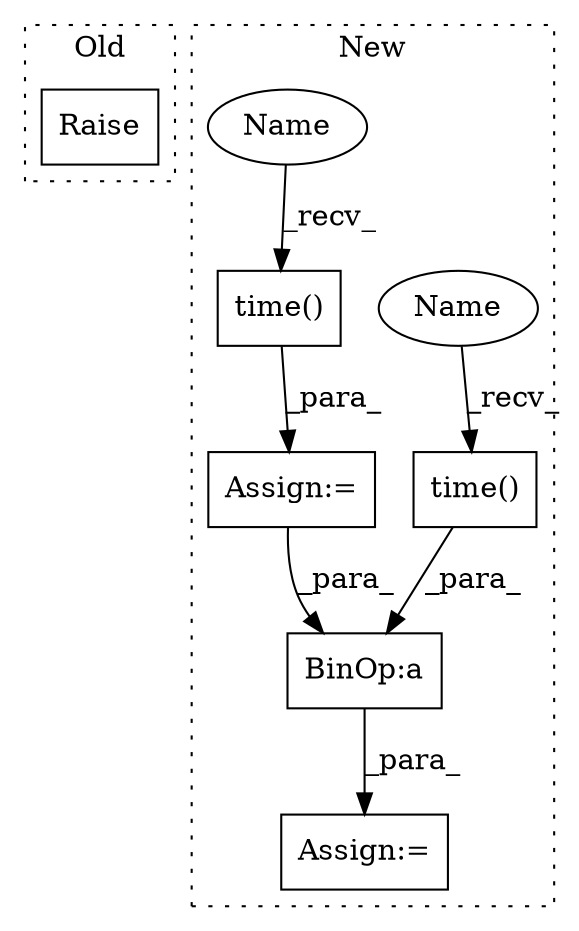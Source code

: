 digraph G {
subgraph cluster0 {
1 [label="Raise" a="91" s="1214" l="6" shape="box"];
label = "Old";
style="dotted";
}
subgraph cluster1 {
2 [label="time()" a="75" s="1557" l="11" shape="box"];
3 [label="BinOp:a" a="82" s="1695" l="3" shape="box"];
4 [label="time()" a="75" s="1652" l="11" shape="box"];
5 [label="Assign:=" a="68" s="1688" l="3" shape="box"];
6 [label="Assign:=" a="68" s="1554" l="3" shape="box"];
7 [label="Name" a="87" s="1652" l="4" shape="ellipse"];
8 [label="Name" a="87" s="1557" l="4" shape="ellipse"];
label = "New";
style="dotted";
}
2 -> 6 [label="_para_"];
3 -> 5 [label="_para_"];
4 -> 3 [label="_para_"];
6 -> 3 [label="_para_"];
7 -> 4 [label="_recv_"];
8 -> 2 [label="_recv_"];
}